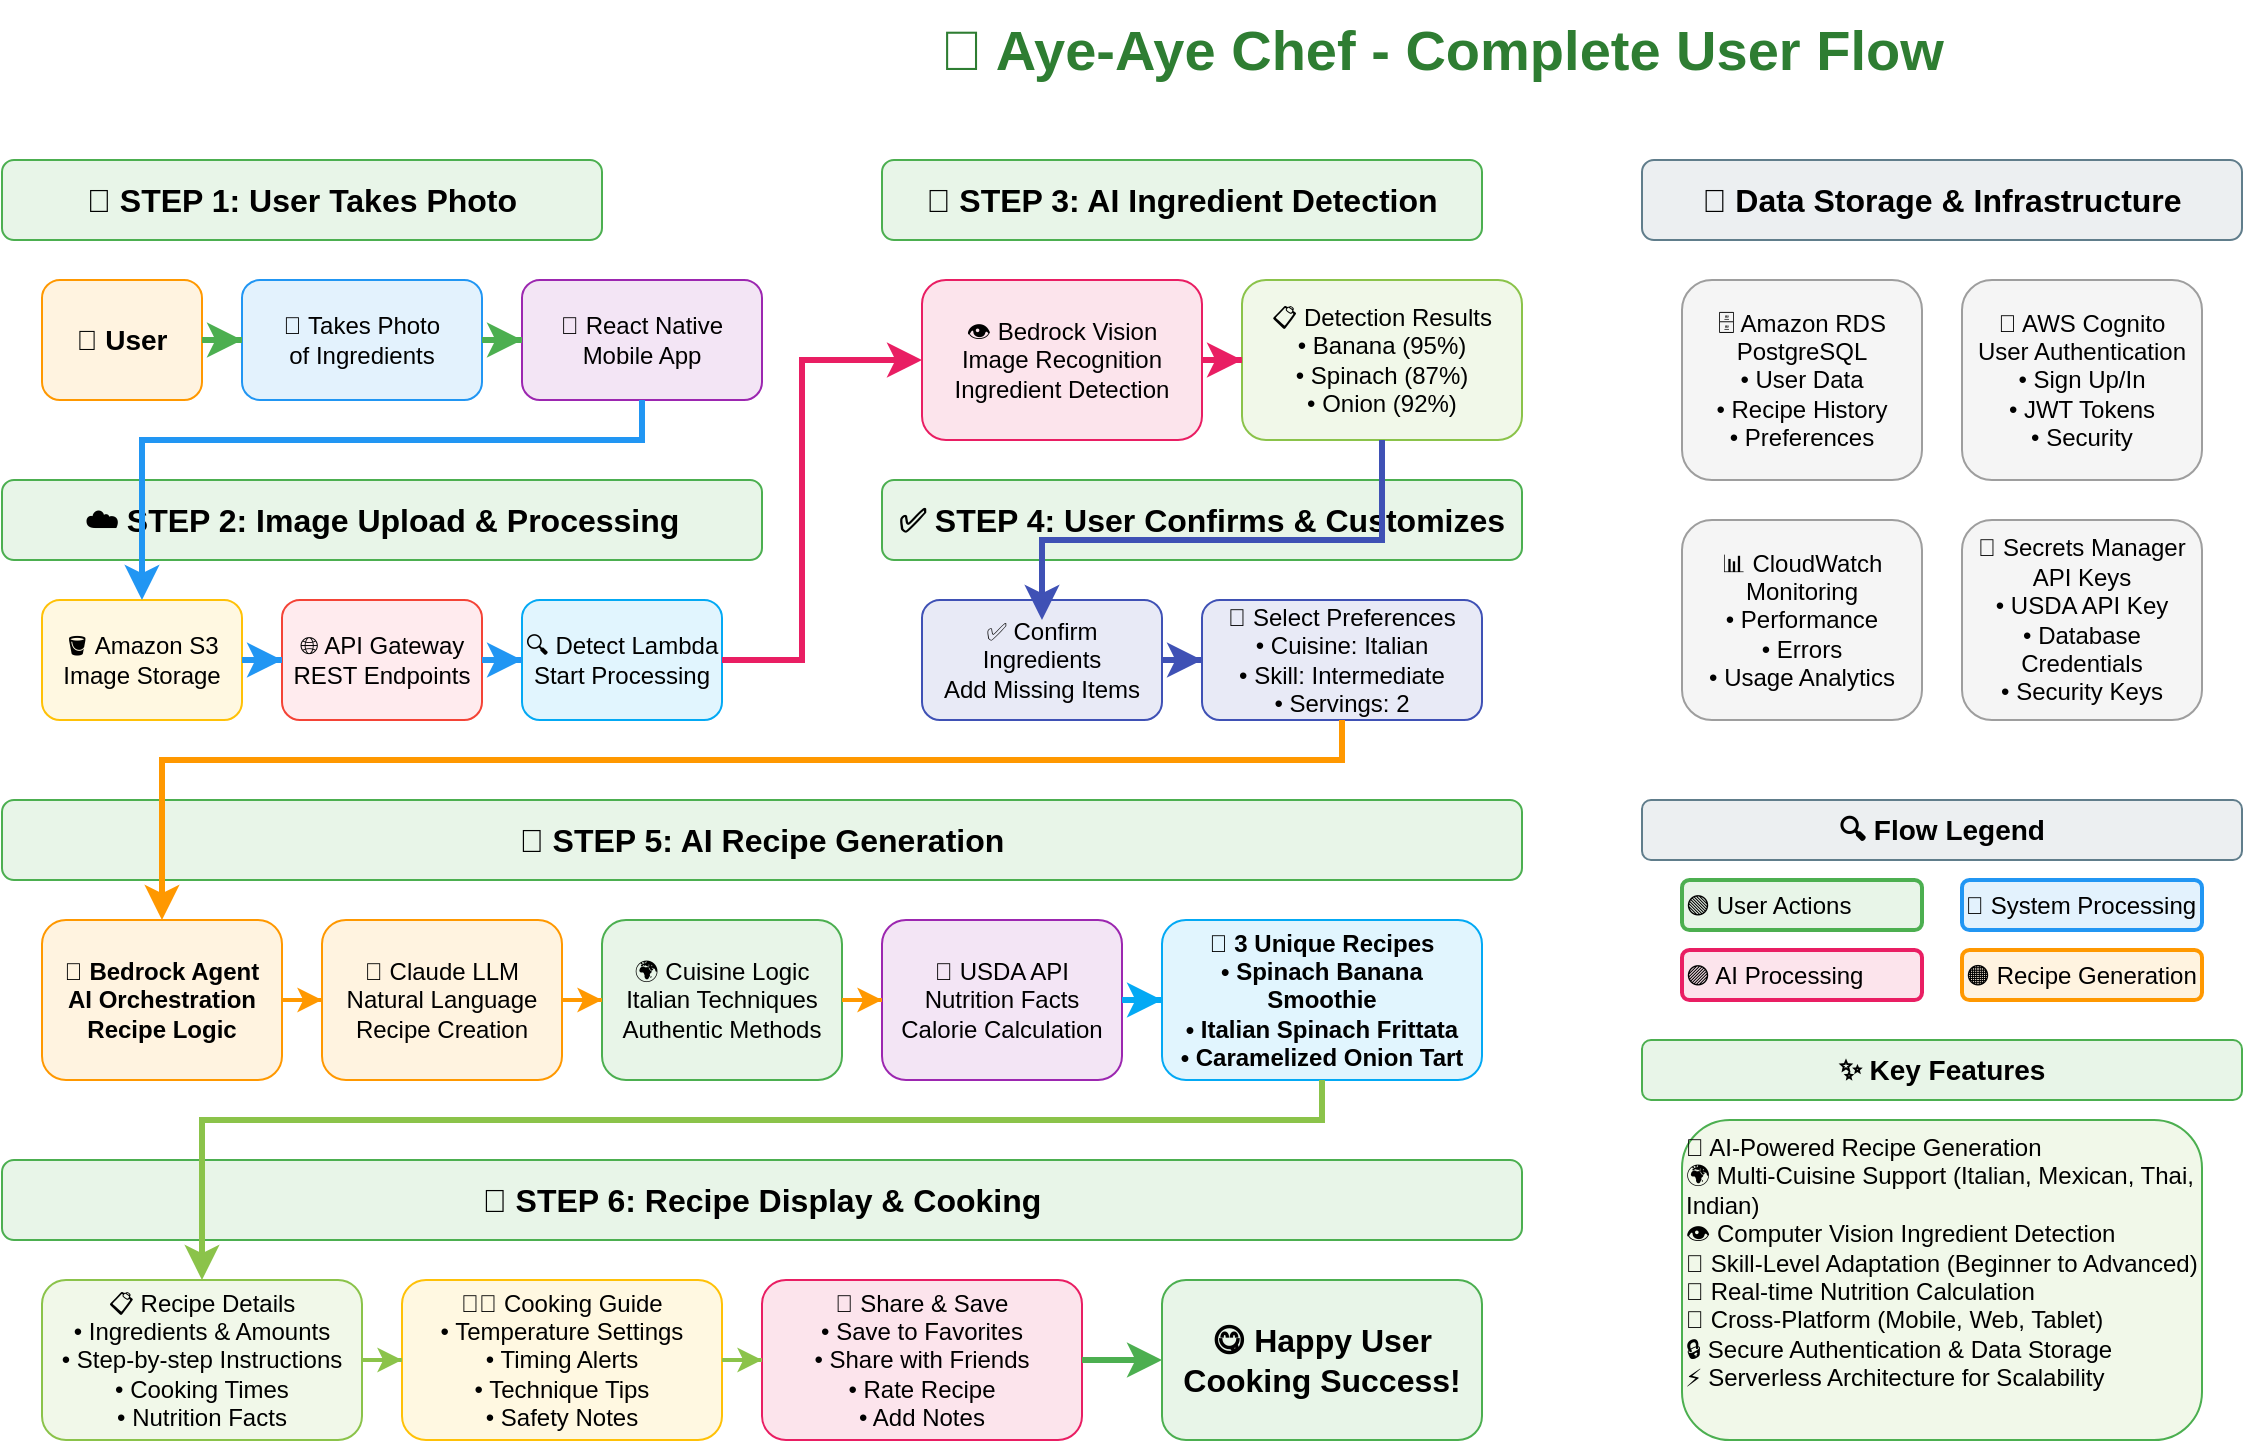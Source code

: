 <mxfile version="28.2.5">
  <diagram name="Aye-Aye Chef Complete Flow" id="complete-flow">
    <mxGraphModel dx="976" dy="752" grid="1" gridSize="10" guides="1" tooltips="1" connect="1" arrows="1" fold="1" page="1" pageScale="1" pageWidth="1654" pageHeight="1169" math="0" shadow="0">
      <root>
        <mxCell id="0" />
        <mxCell id="1" parent="0" />
        <mxCell id="title" value="🍳 Aye-Aye Chef - Complete User Flow" style="text;html=1;strokeColor=none;fillColor=none;align=center;verticalAlign=middle;whiteSpace=wrap;rounded=0;fontSize=28;fontStyle=1;fontColor=#2E7D32;" parent="1" vertex="1">
          <mxGeometry x="400" y="20" width="800" height="50" as="geometry" />
        </mxCell>
        <mxCell id="step1-title" value="📱 STEP 1: User Takes Photo" style="rounded=1;whiteSpace=wrap;html=1;fillColor=#E8F5E8;strokeColor=#4CAF50;fontSize=16;fontStyle=1;" parent="1" vertex="1">
          <mxGeometry x="80" y="100" width="300" height="40" as="geometry" />
        </mxCell>
        <mxCell id="user-phone" value="👤 User" style="rounded=1;whiteSpace=wrap;html=1;fillColor=#FFF3E0;strokeColor=#FF9800;fontSize=14;fontStyle=1;" parent="1" vertex="1">
          <mxGeometry x="100" y="160" width="80" height="60" as="geometry" />
        </mxCell>
        <mxCell id="camera-action" value="📸 Takes Photo&#xa;of Ingredients" style="rounded=1;whiteSpace=wrap;html=1;fillColor=#E3F2FD;strokeColor=#2196F3;" parent="1" vertex="1">
          <mxGeometry x="200" y="160" width="120" height="60" as="geometry" />
        </mxCell>
        <mxCell id="mobile-app" value="📱 React Native&#xa;Mobile App" style="rounded=1;whiteSpace=wrap;html=1;fillColor=#F3E5F5;strokeColor=#9C27B0;" parent="1" vertex="1">
          <mxGeometry x="340" y="160" width="120" height="60" as="geometry" />
        </mxCell>
        <mxCell id="step2-title" value="☁️ STEP 2: Image Upload &amp; Processing" style="rounded=1;whiteSpace=wrap;html=1;fillColor=#E8F5E8;strokeColor=#4CAF50;fontSize=16;fontStyle=1;" parent="1" vertex="1">
          <mxGeometry x="80" y="260" width="380" height="40" as="geometry" />
        </mxCell>
        <mxCell id="s3-upload" value="🪣 Amazon S3&#xa;Image Storage" style="rounded=1;whiteSpace=wrap;html=1;fillColor=#FFF8E1;strokeColor=#FFC107;" parent="1" vertex="1">
          <mxGeometry x="100" y="320" width="100" height="60" as="geometry" />
        </mxCell>
        <mxCell id="api-gateway" value="🌐 API Gateway&#xa;REST Endpoints" style="rounded=1;whiteSpace=wrap;html=1;fillColor=#FFEBEE;strokeColor=#F44336;" parent="1" vertex="1">
          <mxGeometry x="220" y="320" width="100" height="60" as="geometry" />
        </mxCell>
        <mxCell id="lambda-detect" value="🔍 Detect Lambda&#xa;Start Processing" style="rounded=1;whiteSpace=wrap;html=1;fillColor=#E1F5FE;strokeColor=#03A9F4;" parent="1" vertex="1">
          <mxGeometry x="340" y="320" width="100" height="60" as="geometry" />
        </mxCell>
        <mxCell id="step3-title" value="🤖 STEP 3: AI Ingredient Detection" style="rounded=1;whiteSpace=wrap;html=1;fillColor=#E8F5E8;strokeColor=#4CAF50;fontSize=16;fontStyle=1;" parent="1" vertex="1">
          <mxGeometry x="520" y="100" width="300" height="40" as="geometry" />
        </mxCell>
        <mxCell id="bedrock-vision" value="👁️ Bedrock Vision&#xa;Image Recognition&#xa;Ingredient Detection" style="rounded=1;whiteSpace=wrap;html=1;fillColor=#FCE4EC;strokeColor=#E91E63;" parent="1" vertex="1">
          <mxGeometry x="540" y="160" width="140" height="80" as="geometry" />
        </mxCell>
        <mxCell id="ai-results" value="📋 Detection Results&#xa;• Banana (95%)&#xa;• Spinach (87%)&#xa;• Onion (92%)" style="rounded=1;whiteSpace=wrap;html=1;fillColor=#F1F8E9;strokeColor=#8BC34A;" parent="1" vertex="1">
          <mxGeometry x="700" y="160" width="140" height="80" as="geometry" />
        </mxCell>
        <mxCell id="step4-title" value="✅ STEP 4: User Confirms &amp; Customizes" style="rounded=1;whiteSpace=wrap;html=1;fillColor=#E8F5E8;strokeColor=#4CAF50;fontSize=16;fontStyle=1;" parent="1" vertex="1">
          <mxGeometry x="520" y="260" width="320" height="40" as="geometry" />
        </mxCell>
        <mxCell id="confirm-ingredients" value="✅ Confirm Ingredients&#xa;Add Missing Items" style="rounded=1;whiteSpace=wrap;html=1;fillColor=#E8EAF6;strokeColor=#3F51B5;" parent="1" vertex="1">
          <mxGeometry x="540" y="320" width="120" height="60" as="geometry" />
        </mxCell>
        <mxCell id="select-preferences" value="🎯 Select Preferences&#xa;• Cuisine: Italian&#xa;• Skill: Intermediate&#xa;• Servings: 2" style="rounded=1;whiteSpace=wrap;html=1;fillColor=#E8EAF6;strokeColor=#3F51B5;" parent="1" vertex="1">
          <mxGeometry x="680" y="320" width="140" height="60" as="geometry" />
        </mxCell>
        <mxCell id="step5-title" value="🍳 STEP 5: AI Recipe Generation" style="rounded=1;whiteSpace=wrap;html=1;fillColor=#E8F5E8;strokeColor=#4CAF50;fontSize=16;fontStyle=1;" parent="1" vertex="1">
          <mxGeometry x="80" y="420" width="760" height="40" as="geometry" />
        </mxCell>
        <mxCell id="bedrock-agent" value="🤖 Bedrock Agent&#xa;AI Orchestration&#xa;Recipe Logic" style="rounded=1;whiteSpace=wrap;html=1;fillColor=#FFF3E0;strokeColor=#FF9800;fontStyle=1;" parent="1" vertex="1">
          <mxGeometry x="100" y="480" width="120" height="80" as="geometry" />
        </mxCell>
        <mxCell id="claude-llm" value="🧠 Claude LLM&#xa;Natural Language&#xa;Recipe Creation" style="rounded=1;whiteSpace=wrap;html=1;fillColor=#FFF3E0;strokeColor=#FF9800;" parent="1" vertex="1">
          <mxGeometry x="240" y="480" width="120" height="80" as="geometry" />
        </mxCell>
        <mxCell id="cuisine-logic" value="🌍 Cuisine Logic&#xa;Italian Techniques&#xa;Authentic Methods" style="rounded=1;whiteSpace=wrap;html=1;fillColor=#E8F5E8;strokeColor=#4CAF50;" parent="1" vertex="1">
          <mxGeometry x="380" y="480" width="120" height="80" as="geometry" />
        </mxCell>
        <mxCell id="nutrition-api" value="🥗 USDA API&#xa;Nutrition Facts&#xa;Calorie Calculation" style="rounded=1;whiteSpace=wrap;html=1;fillColor=#F3E5F5;strokeColor=#9C27B0;" parent="1" vertex="1">
          <mxGeometry x="520" y="480" width="120" height="80" as="geometry" />
        </mxCell>
        <mxCell id="recipe-output" value="📖 3 Unique Recipes&#xa;• Spinach Banana Smoothie&#xa;• Italian Spinach Frittata&#xa;• Caramelized Onion Tart" style="rounded=1;whiteSpace=wrap;html=1;fillColor=#E1F5FE;strokeColor=#03A9F4;fontStyle=1;" parent="1" vertex="1">
          <mxGeometry x="660" y="480" width="160" height="80" as="geometry" />
        </mxCell>
        <mxCell id="step6-title" value="📱 STEP 6: Recipe Display &amp; Cooking" style="rounded=1;whiteSpace=wrap;html=1;fillColor=#E8F5E8;strokeColor=#4CAF50;fontSize=16;fontStyle=1;" parent="1" vertex="1">
          <mxGeometry x="80" y="600" width="760" height="40" as="geometry" />
        </mxCell>
        <mxCell id="recipe-display" value="📋 Recipe Details&#xa;• Ingredients &amp; Amounts&#xa;• Step-by-step Instructions&#xa;• Cooking Times&#xa;• Nutrition Facts" style="rounded=1;whiteSpace=wrap;html=1;fillColor=#F1F8E9;strokeColor=#8BC34A;" parent="1" vertex="1">
          <mxGeometry x="100" y="660" width="160" height="80" as="geometry" />
        </mxCell>
        <mxCell id="cooking-guide" value="👨‍🍳 Cooking Guide&#xa;• Temperature Settings&#xa;• Timing Alerts&#xa;• Technique Tips&#xa;• Safety Notes" style="rounded=1;whiteSpace=wrap;html=1;fillColor=#FFF8E1;strokeColor=#FFC107;" parent="1" vertex="1">
          <mxGeometry x="280" y="660" width="160" height="80" as="geometry" />
        </mxCell>
        <mxCell id="share-save" value="💾 Share &amp; Save&#xa;• Save to Favorites&#xa;• Share with Friends&#xa;• Rate Recipe&#xa;• Add Notes" style="rounded=1;whiteSpace=wrap;html=1;fillColor=#FCE4EC;strokeColor=#E91E63;" parent="1" vertex="1">
          <mxGeometry x="460" y="660" width="160" height="80" as="geometry" />
        </mxCell>
        <mxCell id="happy-user" value="😋 Happy User&#xa;Cooking Success!" style="rounded=1;whiteSpace=wrap;html=1;fillColor=#E8F5E8;strokeColor=#4CAF50;fontStyle=1;fontSize=16;" parent="1" vertex="1">
          <mxGeometry x="660" y="660" width="160" height="80" as="geometry" />
        </mxCell>
        <mxCell id="storage-title" value="💾 Data Storage &amp; Infrastructure" style="rounded=1;whiteSpace=wrap;html=1;fillColor=#ECEFF1;strokeColor=#607D8B;fontSize=16;fontStyle=1;" parent="1" vertex="1">
          <mxGeometry x="900" y="100" width="300" height="40" as="geometry" />
        </mxCell>
        <mxCell id="rds-database" value="🗄️ Amazon RDS&#xa;PostgreSQL&#xa;• User Data&#xa;• Recipe History&#xa;• Preferences" style="rounded=1;whiteSpace=wrap;html=1;fillColor=#F5F5F5;strokeColor=#9E9E9E;" parent="1" vertex="1">
          <mxGeometry x="920" y="160" width="120" height="100" as="geometry" />
        </mxCell>
        <mxCell id="cognito-auth" value="🔐 AWS Cognito&#xa;User Authentication&#xa;• Sign Up/In&#xa;• JWT Tokens&#xa;• Security" style="rounded=1;whiteSpace=wrap;html=1;fillColor=#F5F5F5;strokeColor=#9E9E9E;" parent="1" vertex="1">
          <mxGeometry x="1060" y="160" width="120" height="100" as="geometry" />
        </mxCell>
        <mxCell id="monitoring" value="📊 CloudWatch&#xa;Monitoring&#xa;• Performance&#xa;• Errors&#xa;• Usage Analytics" style="rounded=1;whiteSpace=wrap;html=1;fillColor=#F5F5F5;strokeColor=#9E9E9E;" parent="1" vertex="1">
          <mxGeometry x="920" y="280" width="120" height="100" as="geometry" />
        </mxCell>
        <mxCell id="secrets" value="🔑 Secrets Manager&#xa;API Keys&#xa;• USDA API Key&#xa;• Database Credentials&#xa;• Security Keys" style="rounded=1;whiteSpace=wrap;html=1;fillColor=#F5F5F5;strokeColor=#9E9E9E;" parent="1" vertex="1">
          <mxGeometry x="1060" y="280" width="120" height="100" as="geometry" />
        </mxCell>
        <mxCell id="flow1" style="edgeStyle=orthogonalEdgeStyle;rounded=0;orthogonalLoop=1;jettySize=auto;html=1;strokeWidth=3;strokeColor=#4CAF50;endArrow=classic;endSize=8;" parent="1" source="user-phone" target="camera-action" edge="1">
          <mxGeometry relative="1" as="geometry" />
        </mxCell>
        <mxCell id="flow2" style="edgeStyle=orthogonalEdgeStyle;rounded=0;orthogonalLoop=1;jettySize=auto;html=1;strokeWidth=3;strokeColor=#4CAF50;endArrow=classic;endSize=8;" parent="1" source="camera-action" target="mobile-app" edge="1">
          <mxGeometry relative="1" as="geometry" />
        </mxCell>
        <mxCell id="flow3" style="edgeStyle=orthogonalEdgeStyle;rounded=0;orthogonalLoop=1;jettySize=auto;html=1;strokeWidth=3;strokeColor=#2196F3;endArrow=classic;endSize=8;" parent="1" source="mobile-app" target="s3-upload" edge="1">
          <mxGeometry relative="1" as="geometry">
            <Array as="points">
              <mxPoint x="400" y="240" />
              <mxPoint x="150" y="240" />
            </Array>
          </mxGeometry>
        </mxCell>
        <mxCell id="flow4" style="edgeStyle=orthogonalEdgeStyle;rounded=0;orthogonalLoop=1;jettySize=auto;html=1;strokeWidth=3;strokeColor=#2196F3;endArrow=classic;endSize=8;" parent="1" source="s3-upload" target="api-gateway" edge="1">
          <mxGeometry relative="1" as="geometry" />
        </mxCell>
        <mxCell id="flow5" style="edgeStyle=orthogonalEdgeStyle;rounded=0;orthogonalLoop=1;jettySize=auto;html=1;strokeWidth=3;strokeColor=#2196F3;endArrow=classic;endSize=8;" parent="1" source="api-gateway" target="lambda-detect" edge="1">
          <mxGeometry relative="1" as="geometry" />
        </mxCell>
        <mxCell id="flow6" style="edgeStyle=orthogonalEdgeStyle;rounded=0;orthogonalLoop=1;jettySize=auto;html=1;strokeWidth=3;strokeColor=#E91E63;endArrow=classic;endSize=8;" parent="1" source="lambda-detect" target="bedrock-vision" edge="1">
          <mxGeometry relative="1" as="geometry">
            <Array as="points">
              <mxPoint x="480" y="350" />
              <mxPoint x="480" y="200" />
            </Array>
          </mxGeometry>
        </mxCell>
        <mxCell id="flow7" style="edgeStyle=orthogonalEdgeStyle;rounded=0;orthogonalLoop=1;jettySize=auto;html=1;strokeWidth=3;strokeColor=#E91E63;endArrow=classic;endSize=8;" parent="1" source="bedrock-vision" target="ai-results" edge="1">
          <mxGeometry relative="1" as="geometry" />
        </mxCell>
        <mxCell id="flow8" style="edgeStyle=orthogonalEdgeStyle;rounded=0;orthogonalLoop=1;jettySize=auto;html=1;strokeWidth=3;strokeColor=#3F51B5;endArrow=classic;endSize=8;exitX=0.5;exitY=1;exitDx=0;exitDy=0;" parent="1" source="ai-results" edge="1">
          <mxGeometry relative="1" as="geometry">
            <Array as="points">
              <mxPoint x="770" y="290" />
              <mxPoint x="600" y="290" />
            </Array>
            <mxPoint x="770" y="250" as="sourcePoint" />
            <mxPoint x="600" y="330" as="targetPoint" />
          </mxGeometry>
        </mxCell>
        <mxCell id="flow9" style="edgeStyle=orthogonalEdgeStyle;rounded=0;orthogonalLoop=1;jettySize=auto;html=1;strokeWidth=3;strokeColor=#3F51B5;endArrow=classic;endSize=8;" parent="1" source="confirm-ingredients" target="select-preferences" edge="1">
          <mxGeometry relative="1" as="geometry" />
        </mxCell>
        <mxCell id="flow10" style="edgeStyle=orthogonalEdgeStyle;rounded=0;orthogonalLoop=1;jettySize=auto;html=1;strokeWidth=3;strokeColor=#FF9800;endArrow=classic;endSize=8;" parent="1" source="select-preferences" target="bedrock-agent" edge="1">
          <mxGeometry relative="1" as="geometry">
            <Array as="points">
              <mxPoint x="750" y="400" />
              <mxPoint x="160" y="400" />
            </Array>
          </mxGeometry>
        </mxCell>
        <mxCell id="flow11" style="edgeStyle=orthogonalEdgeStyle;rounded=0;orthogonalLoop=1;jettySize=auto;html=1;strokeWidth=2;strokeColor=#FF9800;endArrow=classic;endSize=6;" parent="1" source="bedrock-agent" target="claude-llm" edge="1">
          <mxGeometry relative="1" as="geometry" />
        </mxCell>
        <mxCell id="flow12" style="edgeStyle=orthogonalEdgeStyle;rounded=0;orthogonalLoop=1;jettySize=auto;html=1;strokeWidth=2;strokeColor=#FF9800;endArrow=classic;endSize=6;" parent="1" source="claude-llm" target="cuisine-logic" edge="1">
          <mxGeometry relative="1" as="geometry" />
        </mxCell>
        <mxCell id="flow13" style="edgeStyle=orthogonalEdgeStyle;rounded=0;orthogonalLoop=1;jettySize=auto;html=1;strokeWidth=2;strokeColor=#FF9800;endArrow=classic;endSize=6;" parent="1" source="cuisine-logic" target="nutrition-api" edge="1">
          <mxGeometry relative="1" as="geometry" />
        </mxCell>
        <mxCell id="flow14" style="edgeStyle=orthogonalEdgeStyle;rounded=0;orthogonalLoop=1;jettySize=auto;html=1;strokeWidth=3;strokeColor=#03A9F4;endArrow=classic;endSize=8;" parent="1" source="nutrition-api" target="recipe-output" edge="1">
          <mxGeometry relative="1" as="geometry" />
        </mxCell>
        <mxCell id="flow15" style="edgeStyle=orthogonalEdgeStyle;rounded=0;orthogonalLoop=1;jettySize=auto;html=1;strokeWidth=3;strokeColor=#8BC34A;endArrow=classic;endSize=8;" parent="1" source="recipe-output" target="recipe-display" edge="1">
          <mxGeometry relative="1" as="geometry">
            <Array as="points">
              <mxPoint x="740" y="580" />
              <mxPoint x="180" y="580" />
            </Array>
          </mxGeometry>
        </mxCell>
        <mxCell id="flow16" style="edgeStyle=orthogonalEdgeStyle;rounded=0;orthogonalLoop=1;jettySize=auto;html=1;strokeWidth=2;strokeColor=#8BC34A;endArrow=classic;endSize=6;" parent="1" source="recipe-display" target="cooking-guide" edge="1">
          <mxGeometry relative="1" as="geometry" />
        </mxCell>
        <mxCell id="flow17" style="edgeStyle=orthogonalEdgeStyle;rounded=0;orthogonalLoop=1;jettySize=auto;html=1;strokeWidth=2;strokeColor=#8BC34A;endArrow=classic;endSize=6;" parent="1" source="cooking-guide" target="share-save" edge="1">
          <mxGeometry relative="1" as="geometry" />
        </mxCell>
        <mxCell id="flow18" style="edgeStyle=orthogonalEdgeStyle;rounded=0;orthogonalLoop=1;jettySize=auto;html=1;strokeWidth=3;strokeColor=#4CAF50;endArrow=classic;endSize=8;" parent="1" source="share-save" target="happy-user" edge="1">
          <mxGeometry relative="1" as="geometry" />
        </mxCell>
        <mxCell id="legend-title" value="🔍 Flow Legend" style="rounded=1;whiteSpace=wrap;html=1;fillColor=#ECEFF1;strokeColor=#607D8B;fontSize=14;fontStyle=1;" parent="1" vertex="1">
          <mxGeometry x="900" y="420" width="300" height="30" as="geometry" />
        </mxCell>
        <mxCell id="legend1" value="🟢 User Actions" style="text;html=1;strokeColor=#4CAF50;fillColor=#E8F5E8;align=left;verticalAlign=middle;whiteSpace=wrap;rounded=1;strokeWidth=2;" parent="1" vertex="1">
          <mxGeometry x="920" y="460" width="120" height="25" as="geometry" />
        </mxCell>
        <mxCell id="legend2" value="🔵 System Processing" style="text;html=1;strokeColor=#2196F3;fillColor=#E3F2FD;align=left;verticalAlign=middle;whiteSpace=wrap;rounded=1;strokeWidth=2;" parent="1" vertex="1">
          <mxGeometry x="1060" y="460" width="120" height="25" as="geometry" />
        </mxCell>
        <mxCell id="legend3" value="🟣 AI Processing" style="text;html=1;strokeColor=#E91E63;fillColor=#FCE4EC;align=left;verticalAlign=middle;whiteSpace=wrap;rounded=1;strokeWidth=2;" parent="1" vertex="1">
          <mxGeometry x="920" y="495" width="120" height="25" as="geometry" />
        </mxCell>
        <mxCell id="legend4" value="🟠 Recipe Generation" style="text;html=1;strokeColor=#FF9800;fillColor=#FFF3E0;align=left;verticalAlign=middle;whiteSpace=wrap;rounded=1;strokeWidth=2;" parent="1" vertex="1">
          <mxGeometry x="1060" y="495" width="120" height="25" as="geometry" />
        </mxCell>
        <mxCell id="features-title" value="✨ Key Features" style="rounded=1;whiteSpace=wrap;html=1;fillColor=#E8F5E8;strokeColor=#4CAF50;fontSize=14;fontStyle=1;" parent="1" vertex="1">
          <mxGeometry x="900" y="540" width="300" height="30" as="geometry" />
        </mxCell>
        <mxCell id="feature-list" value="🤖 AI-Powered Recipe Generation&#xa;🌍 Multi-Cuisine Support (Italian, Mexican, Thai, Indian)&#xa;👁️ Computer Vision Ingredient Detection&#xa;🎯 Skill-Level Adaptation (Beginner to Advanced)&#xa;🥗 Real-time Nutrition Calculation&#xa;📱 Cross-Platform (Mobile, Web, Tablet)&#xa;🔒 Secure Authentication &amp; Data Storage&#xa;⚡ Serverless Architecture for Scalability" style="text;html=1;strokeColor=#4CAF50;fillColor=#F1F8E9;align=left;verticalAlign=top;whiteSpace=wrap;rounded=1;strokeWidth=1;" parent="1" vertex="1">
          <mxGeometry x="920" y="580" width="260" height="160" as="geometry" />
        </mxCell>
      </root>
    </mxGraphModel>
  </diagram>
</mxfile>
